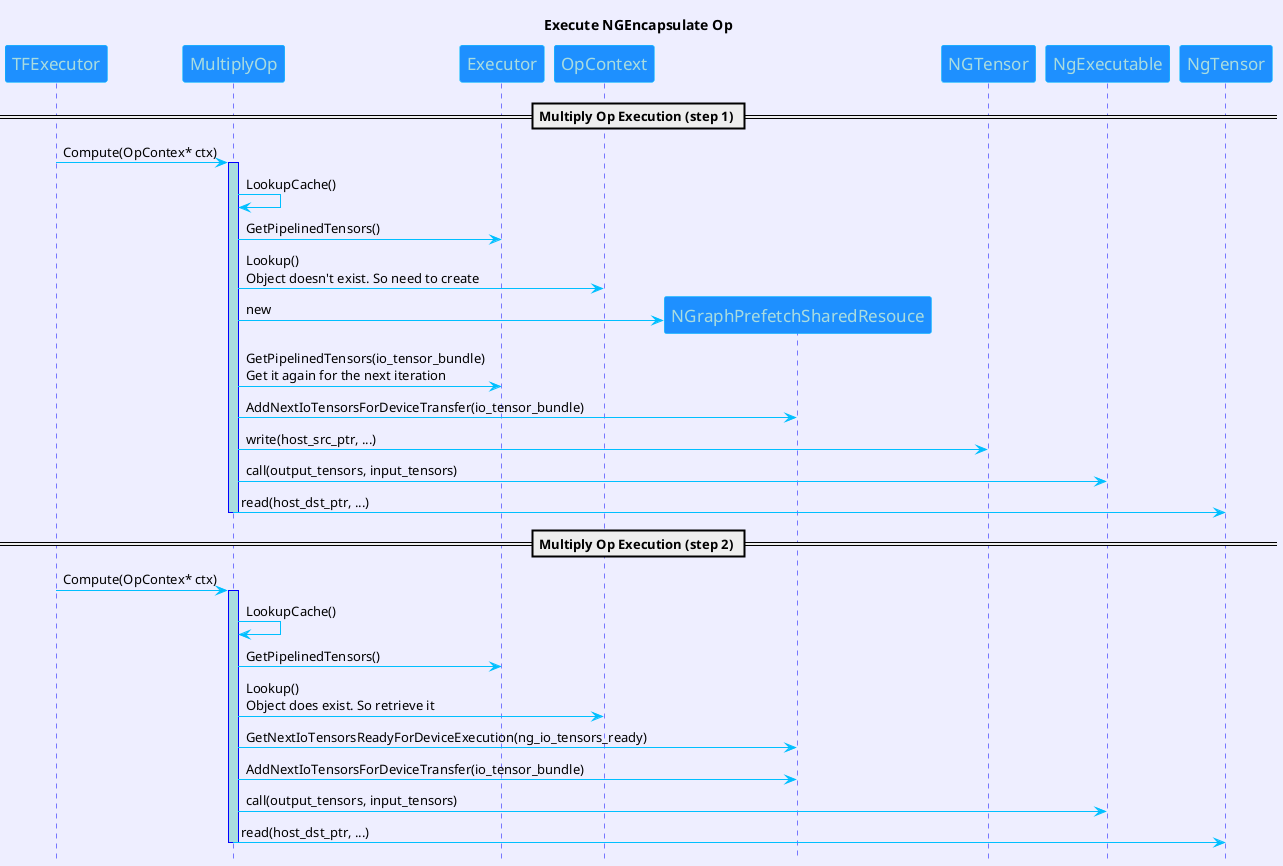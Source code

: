 @startuml 
hide footbox
title Execute NGEncapsulate Op

skinparam backgroundColor #EEEEFFFF
skinparam handwritten false

skinparam sequence {
	ArrowColor DeepSkyBlue
	ActorBorderColor DeepSkyBlue
	LifeLineBorderColor blue
	LifeLineBackgroundColor #A9DCDF
	
	ParticipantBorderColor DeepSkyBlue
	ParticipantBackgroundColor DodgerBlue
	ParticipantFontName Impact
	ParticipantFontSize 17
	ParticipantFontColor #A9DCDF
	
	ActorBackgroundColor aqua
	ActorFontColor DeepSkyBlue
	ActorFontSize 17
	ActorFontName Aapex
}

 == Multiply Op Execution (step 1) ==

TFExecutor -> MultiplyOp : Compute(OpContex* ctx)
activate MultiplyOp

MultiplyOp -> MultiplyOp : LookupCache()
MultiplyOp -> Executor : GetPipelinedTensors()
MultiplyOp -> OpContext : Lookup()\nObject doesn't exist. So need to create
MultiplyOp -> NGraphPrefetchSharedResouce ** : new
MultiplyOp -> Executor : GetPipelinedTensors(io_tensor_bundle)\nGet it again for the next iteration
MultiplyOp -> NGraphPrefetchSharedResouce : AddNextIoTensorsForDeviceTransfer(io_tensor_bundle)

MultiplyOp -> NGTensor : write(host_src_ptr, ...)
MultiplyOp -> NgExecutable : call(output_tensors, input_tensors)
MultiplyOp -> NgTensor : read(host_dst_ptr, ...) 

deactivate MultiplyOp

 == Multiply Op Execution (step 2) ==
TFExecutor -> MultiplyOp : Compute(OpContex* ctx)
activate MultiplyOp

MultiplyOp -> MultiplyOp : LookupCache()
MultiplyOp -> Executor : GetPipelinedTensors()
MultiplyOp -> OpContext : Lookup()\nObject does exist. So retrieve it
MultiplyOp -> NGraphPrefetchSharedResouce : GetNextIoTensorsReadyForDeviceExecution(ng_io_tensors_ready)
MultiplyOp -> NGraphPrefetchSharedResouce : AddNextIoTensorsForDeviceTransfer(io_tensor_bundle)

MultiplyOp -> NgExecutable : call(output_tensors, input_tensors)
MultiplyOp -> NgTensor : read(host_dst_ptr, ...) 

deactivate MultiplyOp

@enduml
